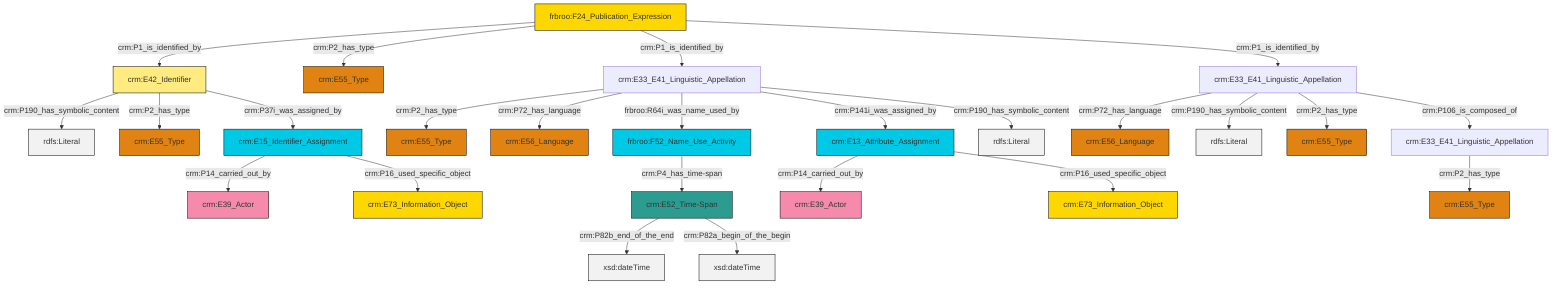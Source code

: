 graph TD
classDef Literal fill:#f2f2f2,stroke:#000000;
classDef CRM_Entity fill:#FFFFFF,stroke:#000000;
classDef Temporal_Entity fill:#00C9E6, stroke:#000000;
classDef Type fill:#E18312, stroke:#000000;
classDef Time-Span fill:#2C9C91, stroke:#000000;
classDef Appellation fill:#FFEB7F, stroke:#000000;
classDef Place fill:#008836, stroke:#000000;
classDef Persistent_Item fill:#B266B2, stroke:#000000;
classDef Conceptual_Object fill:#FFD700, stroke:#000000;
classDef Physical_Thing fill:#D2B48C, stroke:#000000;
classDef Actor fill:#f58aad, stroke:#000000;
classDef PC_Classes fill:#4ce600, stroke:#000000;
classDef Multi fill:#cccccc,stroke:#000000;

2["crm:E33_E41_Linguistic_Appellation"]:::Default -->|crm:P2_has_type| 3["crm:E55_Type"]:::Type
0["frbroo:F24_Publication_Expression"]:::Conceptual_Object -->|crm:P1_is_identified_by| 5["crm:E42_Identifier"]:::Appellation
12["crm:E52_Time-Span"]:::Time-Span -->|crm:P82b_end_of_the_end| 13[xsd:dateTime]:::Literal
5["crm:E42_Identifier"]:::Appellation -->|crm:P190_has_symbolic_content| 16[rdfs:Literal]:::Literal
6["crm:E33_E41_Linguistic_Appellation"]:::Default -->|crm:P2_has_type| 20["crm:E55_Type"]:::Type
2["crm:E33_E41_Linguistic_Appellation"]:::Default -->|crm:P72_has_language| 25["crm:E56_Language"]:::Type
2["crm:E33_E41_Linguistic_Appellation"]:::Default -->|frbroo:R64i_was_name_used_by| 10["frbroo:F52_Name_Use_Activity"]:::Temporal_Entity
8["crm:E13_Attribute_Assignment"]:::Temporal_Entity -->|crm:P14_carried_out_by| 32["crm:E39_Actor"]:::Actor
14["crm:E15_Identifier_Assignment"]:::Temporal_Entity -->|crm:P14_carried_out_by| 33["crm:E39_Actor"]:::Actor
34["crm:E33_E41_Linguistic_Appellation"]:::Default -->|crm:P72_has_language| 35["crm:E56_Language"]:::Type
10["frbroo:F52_Name_Use_Activity"]:::Temporal_Entity -->|crm:P4_has_time-span| 12["crm:E52_Time-Span"]:::Time-Span
0["frbroo:F24_Publication_Expression"]:::Conceptual_Object -->|crm:P2_has_type| 29["crm:E55_Type"]:::Type
34["crm:E33_E41_Linguistic_Appellation"]:::Default -->|crm:P190_has_symbolic_content| 37[rdfs:Literal]:::Literal
0["frbroo:F24_Publication_Expression"]:::Conceptual_Object -->|crm:P1_is_identified_by| 2["crm:E33_E41_Linguistic_Appellation"]:::Default
0["frbroo:F24_Publication_Expression"]:::Conceptual_Object -->|crm:P1_is_identified_by| 34["crm:E33_E41_Linguistic_Appellation"]:::Default
2["crm:E33_E41_Linguistic_Appellation"]:::Default -->|crm:P141i_was_assigned_by| 8["crm:E13_Attribute_Assignment"]:::Temporal_Entity
5["crm:E42_Identifier"]:::Appellation -->|crm:P2_has_type| 26["crm:E55_Type"]:::Type
12["crm:E52_Time-Span"]:::Time-Span -->|crm:P82a_begin_of_the_begin| 41[xsd:dateTime]:::Literal
14["crm:E15_Identifier_Assignment"]:::Temporal_Entity -->|crm:P16_used_specific_object| 18["crm:E73_Information_Object"]:::Conceptual_Object
34["crm:E33_E41_Linguistic_Appellation"]:::Default -->|crm:P2_has_type| 21["crm:E55_Type"]:::Type
5["crm:E42_Identifier"]:::Appellation -->|crm:P37i_was_assigned_by| 14["crm:E15_Identifier_Assignment"]:::Temporal_Entity
2["crm:E33_E41_Linguistic_Appellation"]:::Default -->|crm:P190_has_symbolic_content| 45[rdfs:Literal]:::Literal
34["crm:E33_E41_Linguistic_Appellation"]:::Default -->|crm:P106_is_composed_of| 6["crm:E33_E41_Linguistic_Appellation"]:::Default
8["crm:E13_Attribute_Assignment"]:::Temporal_Entity -->|crm:P16_used_specific_object| 23["crm:E73_Information_Object"]:::Conceptual_Object